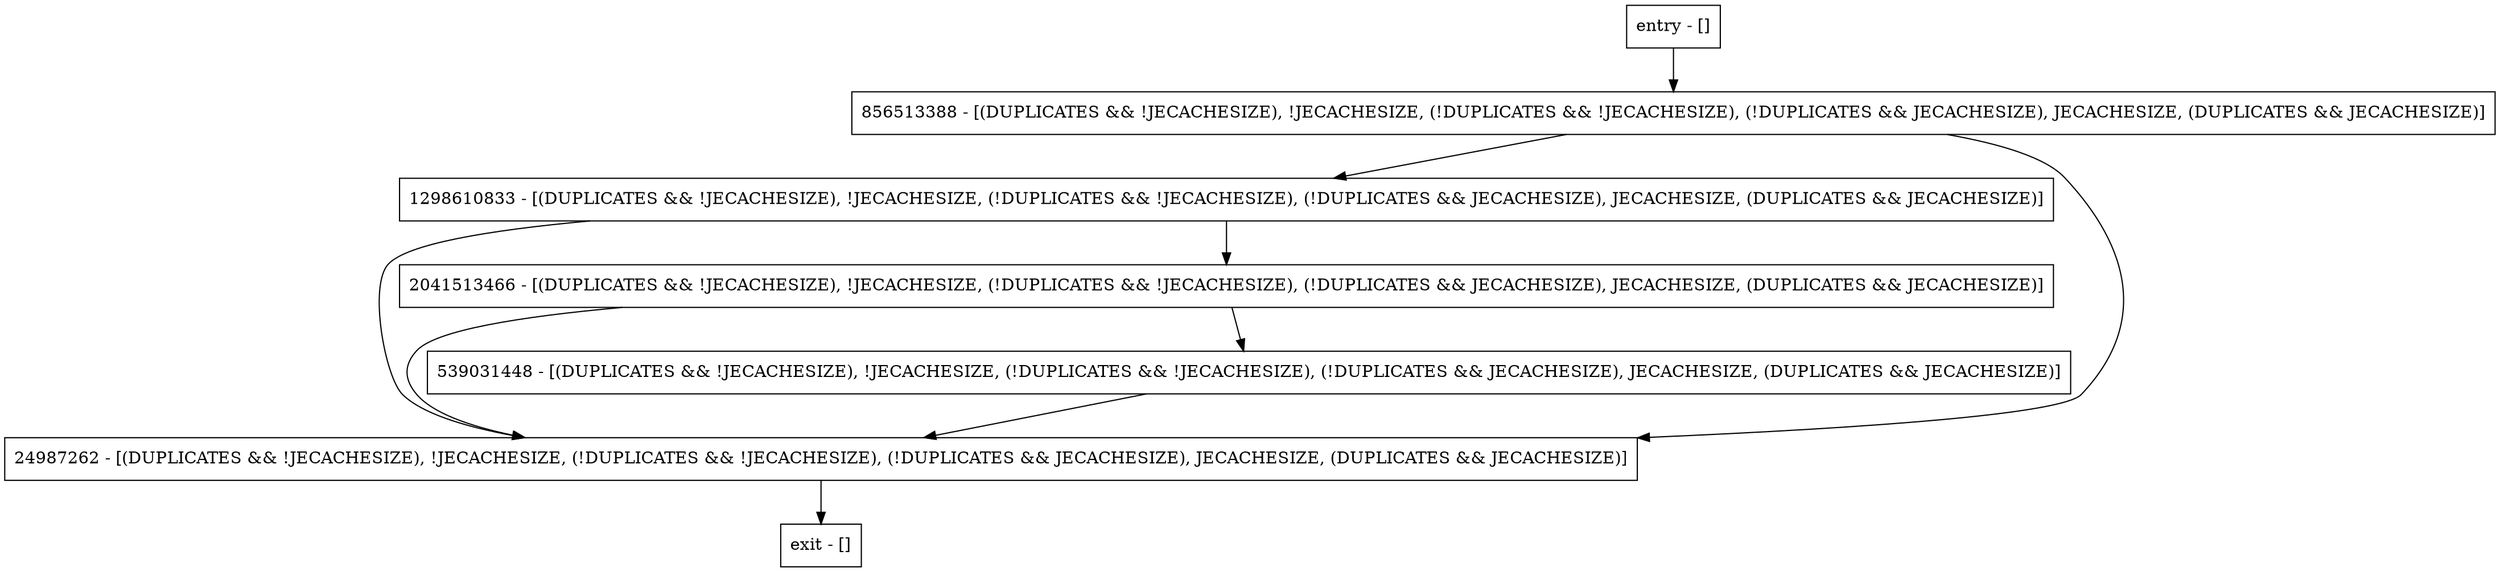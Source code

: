 digraph checkUpdatesAllowed {
node [shape=record];
entry [label="entry - []"];
exit [label="exit - []"];
856513388 [label="856513388 - [(DUPLICATES && !JECACHESIZE), !JECACHESIZE, (!DUPLICATES && !JECACHESIZE), (!DUPLICATES && JECACHESIZE), JECACHESIZE, (DUPLICATES && JECACHESIZE)]"];
1298610833 [label="1298610833 - [(DUPLICATES && !JECACHESIZE), !JECACHESIZE, (!DUPLICATES && !JECACHESIZE), (!DUPLICATES && JECACHESIZE), JECACHESIZE, (DUPLICATES && JECACHESIZE)]"];
24987262 [label="24987262 - [(DUPLICATES && !JECACHESIZE), !JECACHESIZE, (!DUPLICATES && !JECACHESIZE), (!DUPLICATES && JECACHESIZE), JECACHESIZE, (DUPLICATES && JECACHESIZE)]"];
539031448 [label="539031448 - [(DUPLICATES && !JECACHESIZE), !JECACHESIZE, (!DUPLICATES && !JECACHESIZE), (!DUPLICATES && JECACHESIZE), JECACHESIZE, (DUPLICATES && JECACHESIZE)]"];
2041513466 [label="2041513466 - [(DUPLICATES && !JECACHESIZE), !JECACHESIZE, (!DUPLICATES && !JECACHESIZE), (!DUPLICATES && JECACHESIZE), JECACHESIZE, (DUPLICATES && JECACHESIZE)]"];
entry;
exit;
entry -> 856513388;
856513388 -> 1298610833;
856513388 -> 24987262;
1298610833 -> 24987262;
1298610833 -> 2041513466;
24987262 -> exit;
539031448 -> 24987262;
2041513466 -> 24987262;
2041513466 -> 539031448;
}

